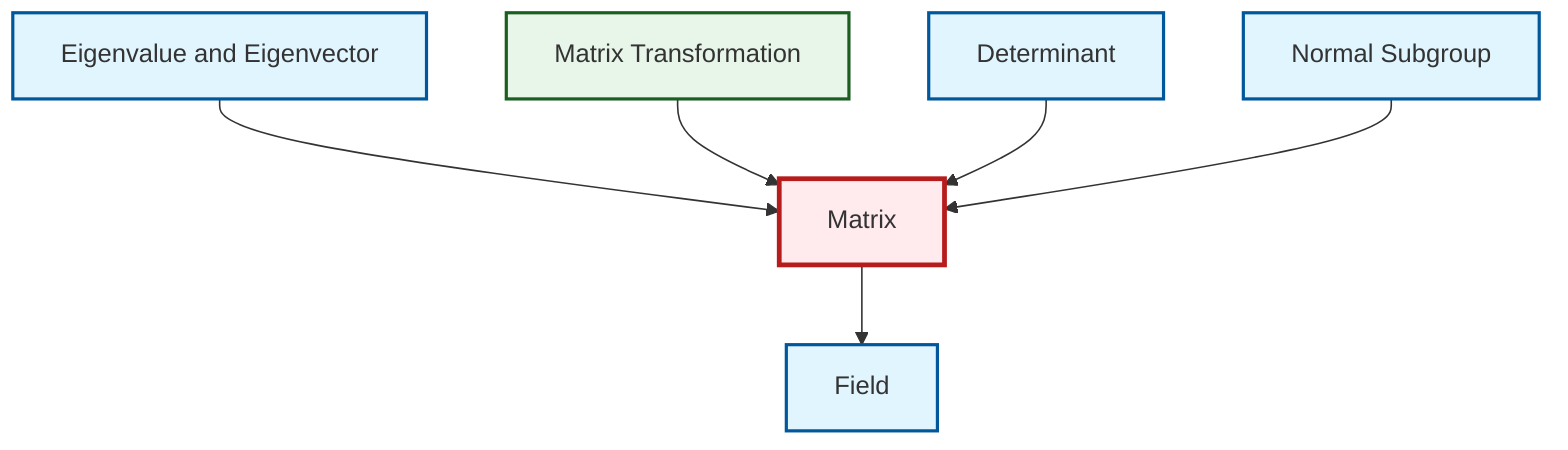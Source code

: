 graph TD
    classDef definition fill:#e1f5fe,stroke:#01579b,stroke-width:2px
    classDef theorem fill:#f3e5f5,stroke:#4a148c,stroke-width:2px
    classDef axiom fill:#fff3e0,stroke:#e65100,stroke-width:2px
    classDef example fill:#e8f5e9,stroke:#1b5e20,stroke-width:2px
    classDef current fill:#ffebee,stroke:#b71c1c,stroke-width:3px
    ex-matrix-transformation["Matrix Transformation"]:::example
    def-normal-subgroup["Normal Subgroup"]:::definition
    def-field["Field"]:::definition
    def-matrix["Matrix"]:::definition
    def-determinant["Determinant"]:::definition
    def-eigenvalue-eigenvector["Eigenvalue and Eigenvector"]:::definition
    def-eigenvalue-eigenvector --> def-matrix
    ex-matrix-transformation --> def-matrix
    def-determinant --> def-matrix
    def-normal-subgroup --> def-matrix
    def-matrix --> def-field
    class def-matrix current